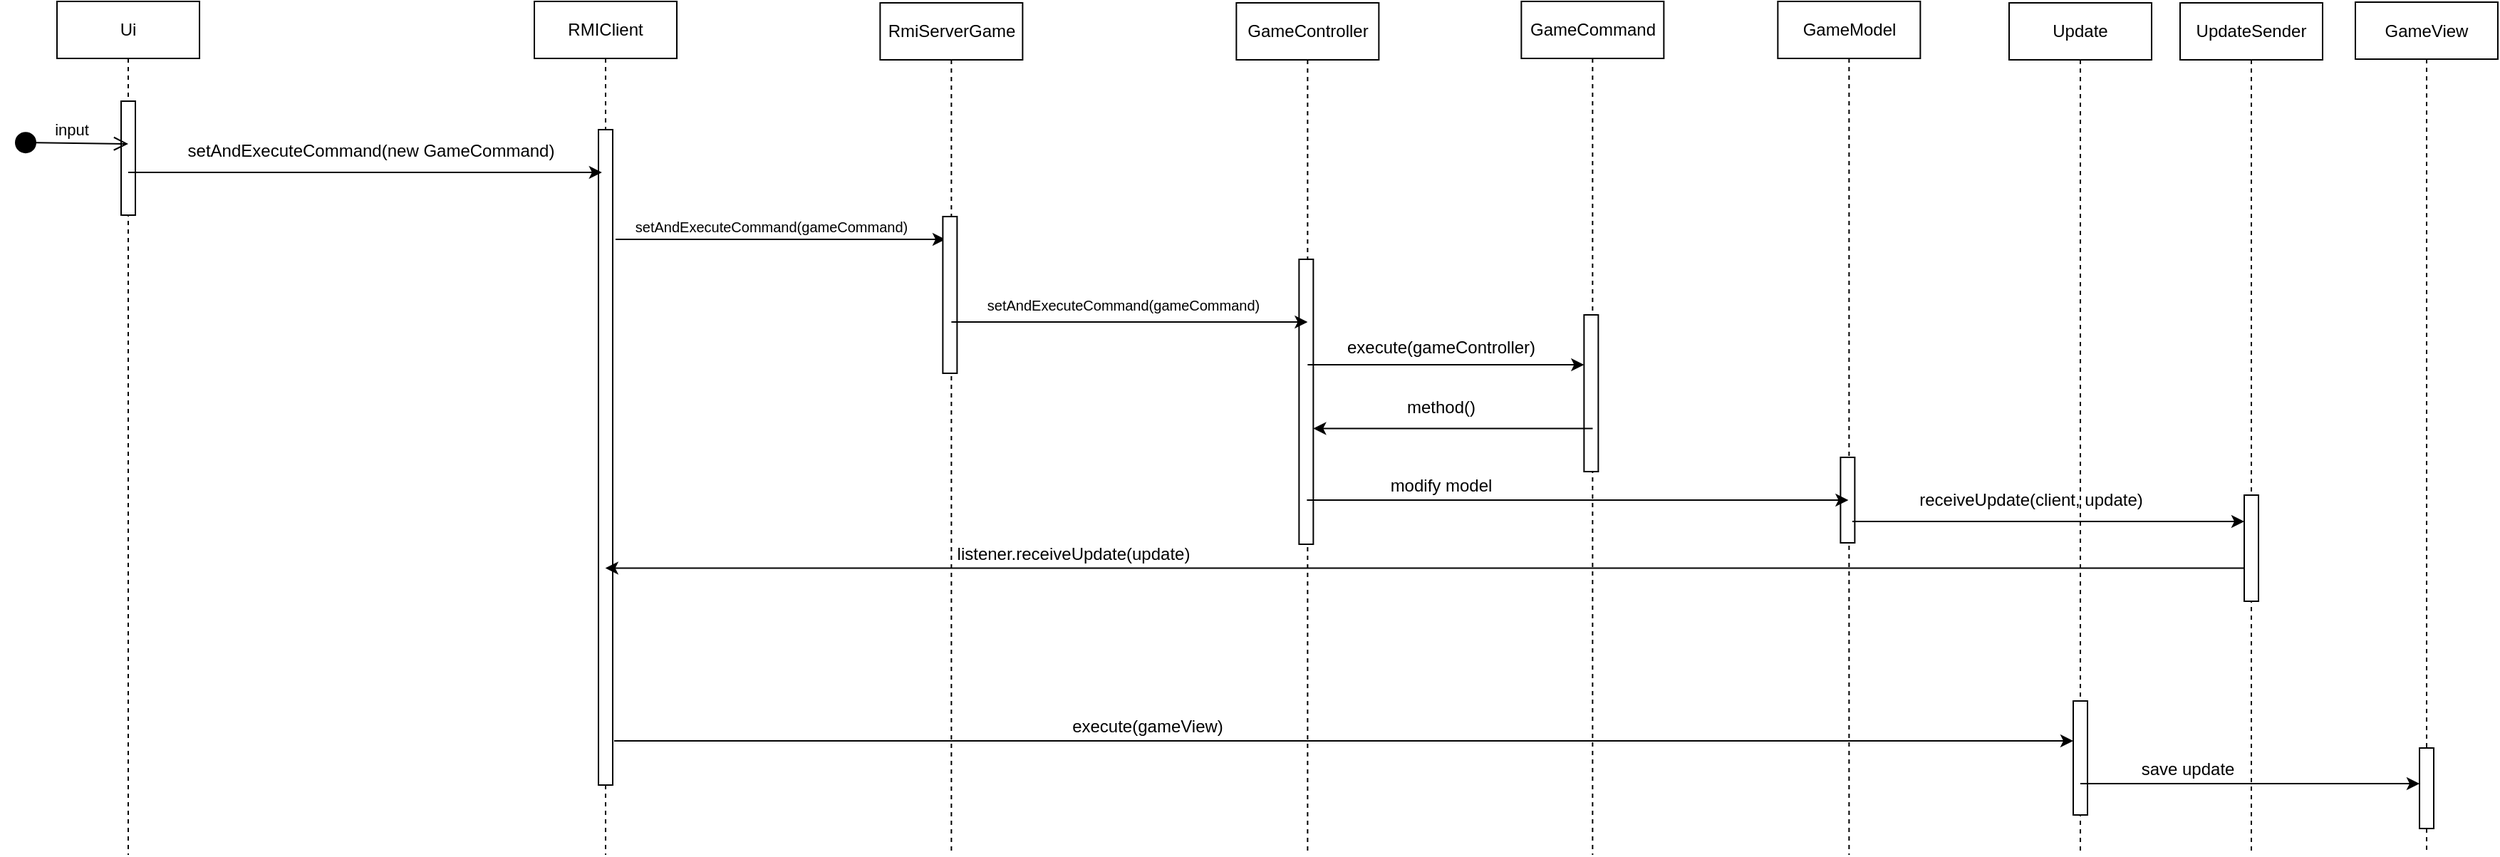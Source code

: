 <mxfile version="24.5.3" type="device">
  <diagram name="Page-1" id="szMAPDH9eeRUYwo9Q8RJ">
    <mxGraphModel dx="666" dy="726" grid="1" gridSize="10" guides="1" tooltips="1" connect="1" arrows="1" fold="1" page="1" pageScale="1" pageWidth="827" pageHeight="1169" math="0" shadow="0">
      <root>
        <mxCell id="0" />
        <mxCell id="1" parent="0" />
        <mxCell id="elcs39x9UBZCtCeQUN5q-1" value="Ui" style="shape=umlLifeline;perimeter=lifelinePerimeter;whiteSpace=wrap;html=1;container=0;dropTarget=0;collapsible=0;recursiveResize=0;outlineConnect=0;portConstraint=eastwest;newEdgeStyle={&quot;edgeStyle&quot;:&quot;elbowEdgeStyle&quot;,&quot;elbow&quot;:&quot;vertical&quot;,&quot;curved&quot;:0,&quot;rounded&quot;:0};" parent="1" vertex="1">
          <mxGeometry x="950" y="41" width="100" height="599" as="geometry" />
        </mxCell>
        <mxCell id="elcs39x9UBZCtCeQUN5q-2" value="" style="html=1;points=[];perimeter=orthogonalPerimeter;outlineConnect=0;targetShapes=umlLifeline;portConstraint=eastwest;newEdgeStyle={&quot;edgeStyle&quot;:&quot;elbowEdgeStyle&quot;,&quot;elbow&quot;:&quot;vertical&quot;,&quot;curved&quot;:0,&quot;rounded&quot;:0};" parent="elcs39x9UBZCtCeQUN5q-1" vertex="1">
          <mxGeometry x="45" y="70" width="10" height="80" as="geometry" />
        </mxCell>
        <mxCell id="elcs39x9UBZCtCeQUN5q-3" value="RMIClient" style="shape=umlLifeline;perimeter=lifelinePerimeter;whiteSpace=wrap;html=1;container=0;dropTarget=0;collapsible=0;recursiveResize=0;outlineConnect=0;portConstraint=eastwest;newEdgeStyle={&quot;edgeStyle&quot;:&quot;elbowEdgeStyle&quot;,&quot;elbow&quot;:&quot;vertical&quot;,&quot;curved&quot;:0,&quot;rounded&quot;:0};" parent="1" vertex="1">
          <mxGeometry x="1285" y="41" width="100" height="599" as="geometry" />
        </mxCell>
        <mxCell id="elcs39x9UBZCtCeQUN5q-4" value="" style="html=1;points=[];perimeter=orthogonalPerimeter;outlineConnect=0;targetShapes=umlLifeline;portConstraint=eastwest;newEdgeStyle={&quot;edgeStyle&quot;:&quot;elbowEdgeStyle&quot;,&quot;elbow&quot;:&quot;vertical&quot;,&quot;curved&quot;:0,&quot;rounded&quot;:0};" parent="elcs39x9UBZCtCeQUN5q-3" vertex="1">
          <mxGeometry x="45" y="90" width="10" height="460" as="geometry" />
        </mxCell>
        <mxCell id="elcs39x9UBZCtCeQUN5q-5" value="&lt;font style=&quot;font-size: 10px;&quot;&gt;setAndExecuteCommand(gameCommand)&lt;/font&gt;" style="text;html=1;align=center;verticalAlign=middle;resizable=0;points=[];autosize=1;strokeColor=none;fillColor=none;" parent="1" vertex="1">
          <mxGeometry x="1336" y="184" width="230" height="30" as="geometry" />
        </mxCell>
        <mxCell id="elcs39x9UBZCtCeQUN5q-6" value="GameCommand" style="shape=umlLifeline;perimeter=lifelinePerimeter;whiteSpace=wrap;html=1;container=0;dropTarget=0;collapsible=0;recursiveResize=0;outlineConnect=0;portConstraint=eastwest;newEdgeStyle={&quot;edgeStyle&quot;:&quot;elbowEdgeStyle&quot;,&quot;elbow&quot;:&quot;vertical&quot;,&quot;curved&quot;:0,&quot;rounded&quot;:0};" parent="1" vertex="1">
          <mxGeometry x="1977.68" y="41" width="100" height="599" as="geometry" />
        </mxCell>
        <mxCell id="elcs39x9UBZCtCeQUN5q-7" value="" style="html=1;points=[];perimeter=orthogonalPerimeter;outlineConnect=0;targetShapes=umlLifeline;portConstraint=eastwest;newEdgeStyle={&quot;edgeStyle&quot;:&quot;elbowEdgeStyle&quot;,&quot;elbow&quot;:&quot;vertical&quot;,&quot;curved&quot;:0,&quot;rounded&quot;:0};" parent="elcs39x9UBZCtCeQUN5q-6" vertex="1">
          <mxGeometry x="44" y="220" width="10" height="110" as="geometry" />
        </mxCell>
        <mxCell id="elcs39x9UBZCtCeQUN5q-8" value="input" style="html=1;verticalAlign=bottom;startArrow=circle;startFill=1;endArrow=open;startSize=6;endSize=8;curved=0;rounded=0;" parent="1" edge="1">
          <mxGeometry width="80" relative="1" as="geometry">
            <mxPoint x="920" y="140" as="sourcePoint" />
            <mxPoint x="1000" y="141" as="targetPoint" />
          </mxGeometry>
        </mxCell>
        <mxCell id="elcs39x9UBZCtCeQUN5q-9" value="" style="endArrow=classic;html=1;rounded=0;" parent="1" source="elcs39x9UBZCtCeQUN5q-1" edge="1">
          <mxGeometry width="50" height="50" relative="1" as="geometry">
            <mxPoint x="1137.587" y="161" as="sourcePoint" />
            <mxPoint x="1332.42" y="161" as="targetPoint" />
          </mxGeometry>
        </mxCell>
        <mxCell id="elcs39x9UBZCtCeQUN5q-10" value="setAndExecuteCommand(new GameCommand)" style="text;html=1;align=center;verticalAlign=middle;resizable=0;points=[];autosize=1;strokeColor=none;fillColor=none;" parent="1" vertex="1">
          <mxGeometry x="1030" y="131" width="280" height="30" as="geometry" />
        </mxCell>
        <mxCell id="elcs39x9UBZCtCeQUN5q-11" value="GameController" style="shape=umlLifeline;perimeter=lifelinePerimeter;whiteSpace=wrap;html=1;container=0;dropTarget=0;collapsible=0;recursiveResize=0;outlineConnect=0;portConstraint=eastwest;newEdgeStyle={&quot;edgeStyle&quot;:&quot;elbowEdgeStyle&quot;,&quot;elbow&quot;:&quot;vertical&quot;,&quot;curved&quot;:0,&quot;rounded&quot;:0};" parent="1" vertex="1">
          <mxGeometry x="1777.68" y="42" width="100" height="598" as="geometry" />
        </mxCell>
        <mxCell id="elcs39x9UBZCtCeQUN5q-12" value="" style="html=1;points=[];perimeter=orthogonalPerimeter;outlineConnect=0;targetShapes=umlLifeline;portConstraint=eastwest;newEdgeStyle={&quot;edgeStyle&quot;:&quot;elbowEdgeStyle&quot;,&quot;elbow&quot;:&quot;vertical&quot;,&quot;curved&quot;:0,&quot;rounded&quot;:0};" parent="elcs39x9UBZCtCeQUN5q-11" vertex="1">
          <mxGeometry x="44" y="180" width="10" height="200" as="geometry" />
        </mxCell>
        <mxCell id="elcs39x9UBZCtCeQUN5q-13" value="" style="endArrow=classic;html=1;rounded=0;" parent="1" target="elcs39x9UBZCtCeQUN5q-7" edge="1">
          <mxGeometry width="50" height="50" relative="1" as="geometry">
            <mxPoint x="1827.68" y="296" as="sourcePoint" />
            <mxPoint x="1939.18" y="296" as="targetPoint" />
          </mxGeometry>
        </mxCell>
        <mxCell id="elcs39x9UBZCtCeQUN5q-15" value="" style="endArrow=classic;html=1;rounded=0;" parent="1" edge="1">
          <mxGeometry width="50" height="50" relative="1" as="geometry">
            <mxPoint x="1342" y="208" as="sourcePoint" />
            <mxPoint x="1573.5" y="208" as="targetPoint" />
          </mxGeometry>
        </mxCell>
        <mxCell id="elcs39x9UBZCtCeQUN5q-16" value="RmiServerGame" style="shape=umlLifeline;perimeter=lifelinePerimeter;whiteSpace=wrap;html=1;container=0;dropTarget=0;collapsible=0;recursiveResize=0;outlineConnect=0;portConstraint=eastwest;newEdgeStyle={&quot;edgeStyle&quot;:&quot;elbowEdgeStyle&quot;,&quot;elbow&quot;:&quot;vertical&quot;,&quot;curved&quot;:0,&quot;rounded&quot;:0};" parent="1" vertex="1">
          <mxGeometry x="1527.68" y="42" width="100" height="598" as="geometry" />
        </mxCell>
        <mxCell id="elcs39x9UBZCtCeQUN5q-17" value="" style="html=1;points=[];perimeter=orthogonalPerimeter;outlineConnect=0;targetShapes=umlLifeline;portConstraint=eastwest;newEdgeStyle={&quot;edgeStyle&quot;:&quot;elbowEdgeStyle&quot;,&quot;elbow&quot;:&quot;vertical&quot;,&quot;curved&quot;:0,&quot;rounded&quot;:0};" parent="elcs39x9UBZCtCeQUN5q-16" vertex="1">
          <mxGeometry x="44" y="150" width="10" height="110" as="geometry" />
        </mxCell>
        <mxCell id="elcs39x9UBZCtCeQUN5q-18" value="&lt;font style=&quot;font-size: 10px;&quot;&gt;setAndExecuteCommand(gameCommand)&lt;/font&gt;" style="text;html=1;align=center;verticalAlign=middle;resizable=0;points=[];autosize=1;strokeColor=none;fillColor=none;" parent="1" vertex="1">
          <mxGeometry x="1582.68" y="239" width="230" height="30" as="geometry" />
        </mxCell>
        <mxCell id="elcs39x9UBZCtCeQUN5q-19" value="" style="endArrow=classic;html=1;rounded=0;" parent="1" edge="1">
          <mxGeometry width="50" height="50" relative="1" as="geometry">
            <mxPoint x="1577.68" y="266" as="sourcePoint" />
            <mxPoint x="1827.68" y="266" as="targetPoint" />
          </mxGeometry>
        </mxCell>
        <mxCell id="elcs39x9UBZCtCeQUN5q-20" value="execute(gameController)" style="text;html=1;align=center;verticalAlign=middle;resizable=0;points=[];autosize=1;strokeColor=none;fillColor=none;" parent="1" vertex="1">
          <mxGeometry x="1840.68" y="269" width="160" height="30" as="geometry" />
        </mxCell>
        <mxCell id="elcs39x9UBZCtCeQUN5q-21" value="" style="endArrow=classic;html=1;rounded=0;" parent="1" target="elcs39x9UBZCtCeQUN5q-12" edge="1">
          <mxGeometry width="50" height="50" relative="1" as="geometry">
            <mxPoint x="2027.75" y="340.71" as="sourcePoint" />
            <mxPoint x="1917.679" y="340.71" as="targetPoint" />
          </mxGeometry>
        </mxCell>
        <mxCell id="elcs39x9UBZCtCeQUN5q-22" value="method()" style="text;html=1;align=center;verticalAlign=middle;resizable=0;points=[];autosize=1;strokeColor=none;fillColor=none;" parent="1" vertex="1">
          <mxGeometry x="1885.68" y="311" width="70" height="30" as="geometry" />
        </mxCell>
        <mxCell id="elcs39x9UBZCtCeQUN5q-23" value="GameModel" style="shape=umlLifeline;perimeter=lifelinePerimeter;whiteSpace=wrap;html=1;container=0;dropTarget=0;collapsible=0;recursiveResize=0;outlineConnect=0;portConstraint=eastwest;newEdgeStyle={&quot;edgeStyle&quot;:&quot;elbowEdgeStyle&quot;,&quot;elbow&quot;:&quot;vertical&quot;,&quot;curved&quot;:0,&quot;rounded&quot;:0};" parent="1" vertex="1">
          <mxGeometry x="2157.68" y="41" width="100" height="599" as="geometry" />
        </mxCell>
        <mxCell id="elcs39x9UBZCtCeQUN5q-24" value="" style="html=1;points=[];perimeter=orthogonalPerimeter;outlineConnect=0;targetShapes=umlLifeline;portConstraint=eastwest;newEdgeStyle={&quot;edgeStyle&quot;:&quot;elbowEdgeStyle&quot;,&quot;elbow&quot;:&quot;vertical&quot;,&quot;curved&quot;:0,&quot;rounded&quot;:0};" parent="elcs39x9UBZCtCeQUN5q-23" vertex="1">
          <mxGeometry x="44" y="320" width="10" height="60" as="geometry" />
        </mxCell>
        <mxCell id="elcs39x9UBZCtCeQUN5q-25" value="" style="endArrow=classic;html=1;rounded=0;" parent="1" edge="1">
          <mxGeometry width="50" height="50" relative="1" as="geometry">
            <mxPoint x="1827.18" y="391" as="sourcePoint" />
            <mxPoint x="2207.18" y="391" as="targetPoint" />
          </mxGeometry>
        </mxCell>
        <mxCell id="elcs39x9UBZCtCeQUN5q-26" value="modify model" style="text;html=1;align=center;verticalAlign=middle;resizable=0;points=[];autosize=1;strokeColor=none;fillColor=none;" parent="1" vertex="1">
          <mxGeometry x="1875.68" y="366" width="90" height="30" as="geometry" />
        </mxCell>
        <mxCell id="elcs39x9UBZCtCeQUN5q-31" value="Update" style="shape=umlLifeline;perimeter=lifelinePerimeter;whiteSpace=wrap;html=1;container=0;dropTarget=0;collapsible=0;recursiveResize=0;outlineConnect=0;portConstraint=eastwest;newEdgeStyle={&quot;edgeStyle&quot;:&quot;elbowEdgeStyle&quot;,&quot;elbow&quot;:&quot;vertical&quot;,&quot;curved&quot;:0,&quot;rounded&quot;:0};" parent="1" vertex="1">
          <mxGeometry x="2320" y="42" width="100" height="598" as="geometry" />
        </mxCell>
        <mxCell id="elcs39x9UBZCtCeQUN5q-32" value="" style="html=1;points=[];perimeter=orthogonalPerimeter;outlineConnect=0;targetShapes=umlLifeline;portConstraint=eastwest;newEdgeStyle={&quot;edgeStyle&quot;:&quot;elbowEdgeStyle&quot;,&quot;elbow&quot;:&quot;vertical&quot;,&quot;curved&quot;:0,&quot;rounded&quot;:0};" parent="elcs39x9UBZCtCeQUN5q-31" vertex="1">
          <mxGeometry x="45" y="490" width="10" height="80" as="geometry" />
        </mxCell>
        <mxCell id="elcs39x9UBZCtCeQUN5q-33" value="" style="endArrow=classic;html=1;rounded=0;" parent="1" target="elcs39x9UBZCtCeQUN5q-32" edge="1">
          <mxGeometry width="50" height="50" relative="1" as="geometry">
            <mxPoint x="1341" y="560" as="sourcePoint" />
            <mxPoint x="1391" y="510" as="targetPoint" />
          </mxGeometry>
        </mxCell>
        <mxCell id="elcs39x9UBZCtCeQUN5q-34" value="execute(gameView)" style="text;html=1;align=center;verticalAlign=middle;resizable=0;points=[];autosize=1;strokeColor=none;fillColor=none;" parent="1" vertex="1">
          <mxGeometry x="1650" y="535" width="130" height="30" as="geometry" />
        </mxCell>
        <mxCell id="elcs39x9UBZCtCeQUN5q-36" value="GameView" style="shape=umlLifeline;perimeter=lifelinePerimeter;whiteSpace=wrap;html=1;container=0;dropTarget=0;collapsible=0;recursiveResize=0;outlineConnect=0;portConstraint=eastwest;newEdgeStyle={&quot;edgeStyle&quot;:&quot;elbowEdgeStyle&quot;,&quot;elbow&quot;:&quot;vertical&quot;,&quot;curved&quot;:0,&quot;rounded&quot;:0};" parent="1" vertex="1">
          <mxGeometry x="2563" y="41.5" width="100" height="598" as="geometry" />
        </mxCell>
        <mxCell id="elcs39x9UBZCtCeQUN5q-37" value="" style="html=1;points=[];perimeter=orthogonalPerimeter;outlineConnect=0;targetShapes=umlLifeline;portConstraint=eastwest;newEdgeStyle={&quot;edgeStyle&quot;:&quot;elbowEdgeStyle&quot;,&quot;elbow&quot;:&quot;vertical&quot;,&quot;curved&quot;:0,&quot;rounded&quot;:0};" parent="elcs39x9UBZCtCeQUN5q-36" vertex="1">
          <mxGeometry x="45" y="523.5" width="10" height="56.5" as="geometry" />
        </mxCell>
        <mxCell id="elcs39x9UBZCtCeQUN5q-38" value="" style="endArrow=classic;html=1;rounded=0;" parent="1" target="elcs39x9UBZCtCeQUN5q-37" edge="1">
          <mxGeometry width="50" height="50" relative="1" as="geometry">
            <mxPoint x="2370" y="590" as="sourcePoint" />
            <mxPoint x="2420" y="540" as="targetPoint" />
          </mxGeometry>
        </mxCell>
        <mxCell id="elcs39x9UBZCtCeQUN5q-40" value="save update" style="text;html=1;align=center;verticalAlign=middle;resizable=0;points=[];autosize=1;strokeColor=none;fillColor=none;" parent="1" vertex="1">
          <mxGeometry x="2400" y="565" width="90" height="30" as="geometry" />
        </mxCell>
        <mxCell id="MnX1hJnlyYxp2vChfFz1-1" value="UpdateSender" style="shape=umlLifeline;perimeter=lifelinePerimeter;whiteSpace=wrap;html=1;container=0;dropTarget=0;collapsible=0;recursiveResize=0;outlineConnect=0;portConstraint=eastwest;newEdgeStyle={&quot;edgeStyle&quot;:&quot;elbowEdgeStyle&quot;,&quot;elbow&quot;:&quot;vertical&quot;,&quot;curved&quot;:0,&quot;rounded&quot;:0};" vertex="1" parent="1">
          <mxGeometry x="2440" y="42" width="100" height="598" as="geometry" />
        </mxCell>
        <mxCell id="MnX1hJnlyYxp2vChfFz1-2" value="" style="html=1;points=[];perimeter=orthogonalPerimeter;outlineConnect=0;targetShapes=umlLifeline;portConstraint=eastwest;newEdgeStyle={&quot;edgeStyle&quot;:&quot;elbowEdgeStyle&quot;,&quot;elbow&quot;:&quot;vertical&quot;,&quot;curved&quot;:0,&quot;rounded&quot;:0};" vertex="1" parent="MnX1hJnlyYxp2vChfFz1-1">
          <mxGeometry x="45" y="345.5" width="10" height="74.5" as="geometry" />
        </mxCell>
        <mxCell id="MnX1hJnlyYxp2vChfFz1-3" value="" style="endArrow=classic;html=1;rounded=0;" edge="1" parent="1">
          <mxGeometry width="50" height="50" relative="1" as="geometry">
            <mxPoint x="2210" y="406" as="sourcePoint" />
            <mxPoint x="2485" y="406" as="targetPoint" />
          </mxGeometry>
        </mxCell>
        <mxCell id="MnX1hJnlyYxp2vChfFz1-4" value="receiveUpdate(client, update)" style="text;html=1;align=center;verticalAlign=middle;resizable=0;points=[];autosize=1;strokeColor=none;fillColor=none;" vertex="1" parent="1">
          <mxGeometry x="2245" y="376" width="180" height="30" as="geometry" />
        </mxCell>
        <mxCell id="MnX1hJnlyYxp2vChfFz1-5" value="" style="endArrow=classic;html=1;rounded=0;" edge="1" parent="1">
          <mxGeometry width="50" height="50" relative="1" as="geometry">
            <mxPoint x="2485" y="438.75" as="sourcePoint" />
            <mxPoint x="1334.855" y="438.75" as="targetPoint" />
          </mxGeometry>
        </mxCell>
        <mxCell id="MnX1hJnlyYxp2vChfFz1-6" value="listener.receiveUpdate(update)" style="text;html=1;align=center;verticalAlign=middle;resizable=0;points=[];autosize=1;strokeColor=none;fillColor=none;" vertex="1" parent="1">
          <mxGeometry x="1568" y="414" width="190" height="30" as="geometry" />
        </mxCell>
      </root>
    </mxGraphModel>
  </diagram>
</mxfile>
